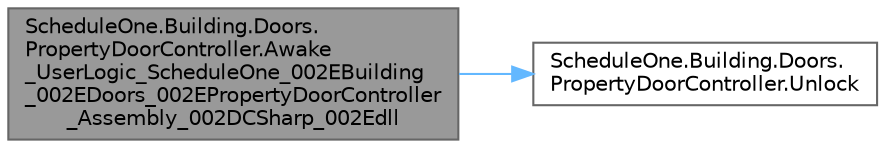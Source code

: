 digraph "ScheduleOne.Building.Doors.PropertyDoorController.Awake_UserLogic_ScheduleOne_002EBuilding_002EDoors_002EPropertyDoorController_Assembly_002DCSharp_002Edll"
{
 // LATEX_PDF_SIZE
  bgcolor="transparent";
  edge [fontname=Helvetica,fontsize=10,labelfontname=Helvetica,labelfontsize=10];
  node [fontname=Helvetica,fontsize=10,shape=box,height=0.2,width=0.4];
  rankdir="LR";
  Node1 [id="Node000001",label="ScheduleOne.Building.Doors.\lPropertyDoorController.Awake\l_UserLogic_ScheduleOne_002EBuilding\l_002EDoors_002EPropertyDoorController\l_Assembly_002DCSharp_002Edll",height=0.2,width=0.4,color="gray40", fillcolor="grey60", style="filled", fontcolor="black",tooltip=" "];
  Node1 -> Node2 [id="edge1_Node000001_Node000002",color="steelblue1",style="solid",tooltip=" "];
  Node2 [id="Node000002",label="ScheduleOne.Building.Doors.\lPropertyDoorController.Unlock",height=0.2,width=0.4,color="grey40", fillcolor="white", style="filled",URL="$class_schedule_one_1_1_building_1_1_doors_1_1_property_door_controller.html#a3de00a8b7c0e3dbdbb610f8a853605b0",tooltip=" "];
}
